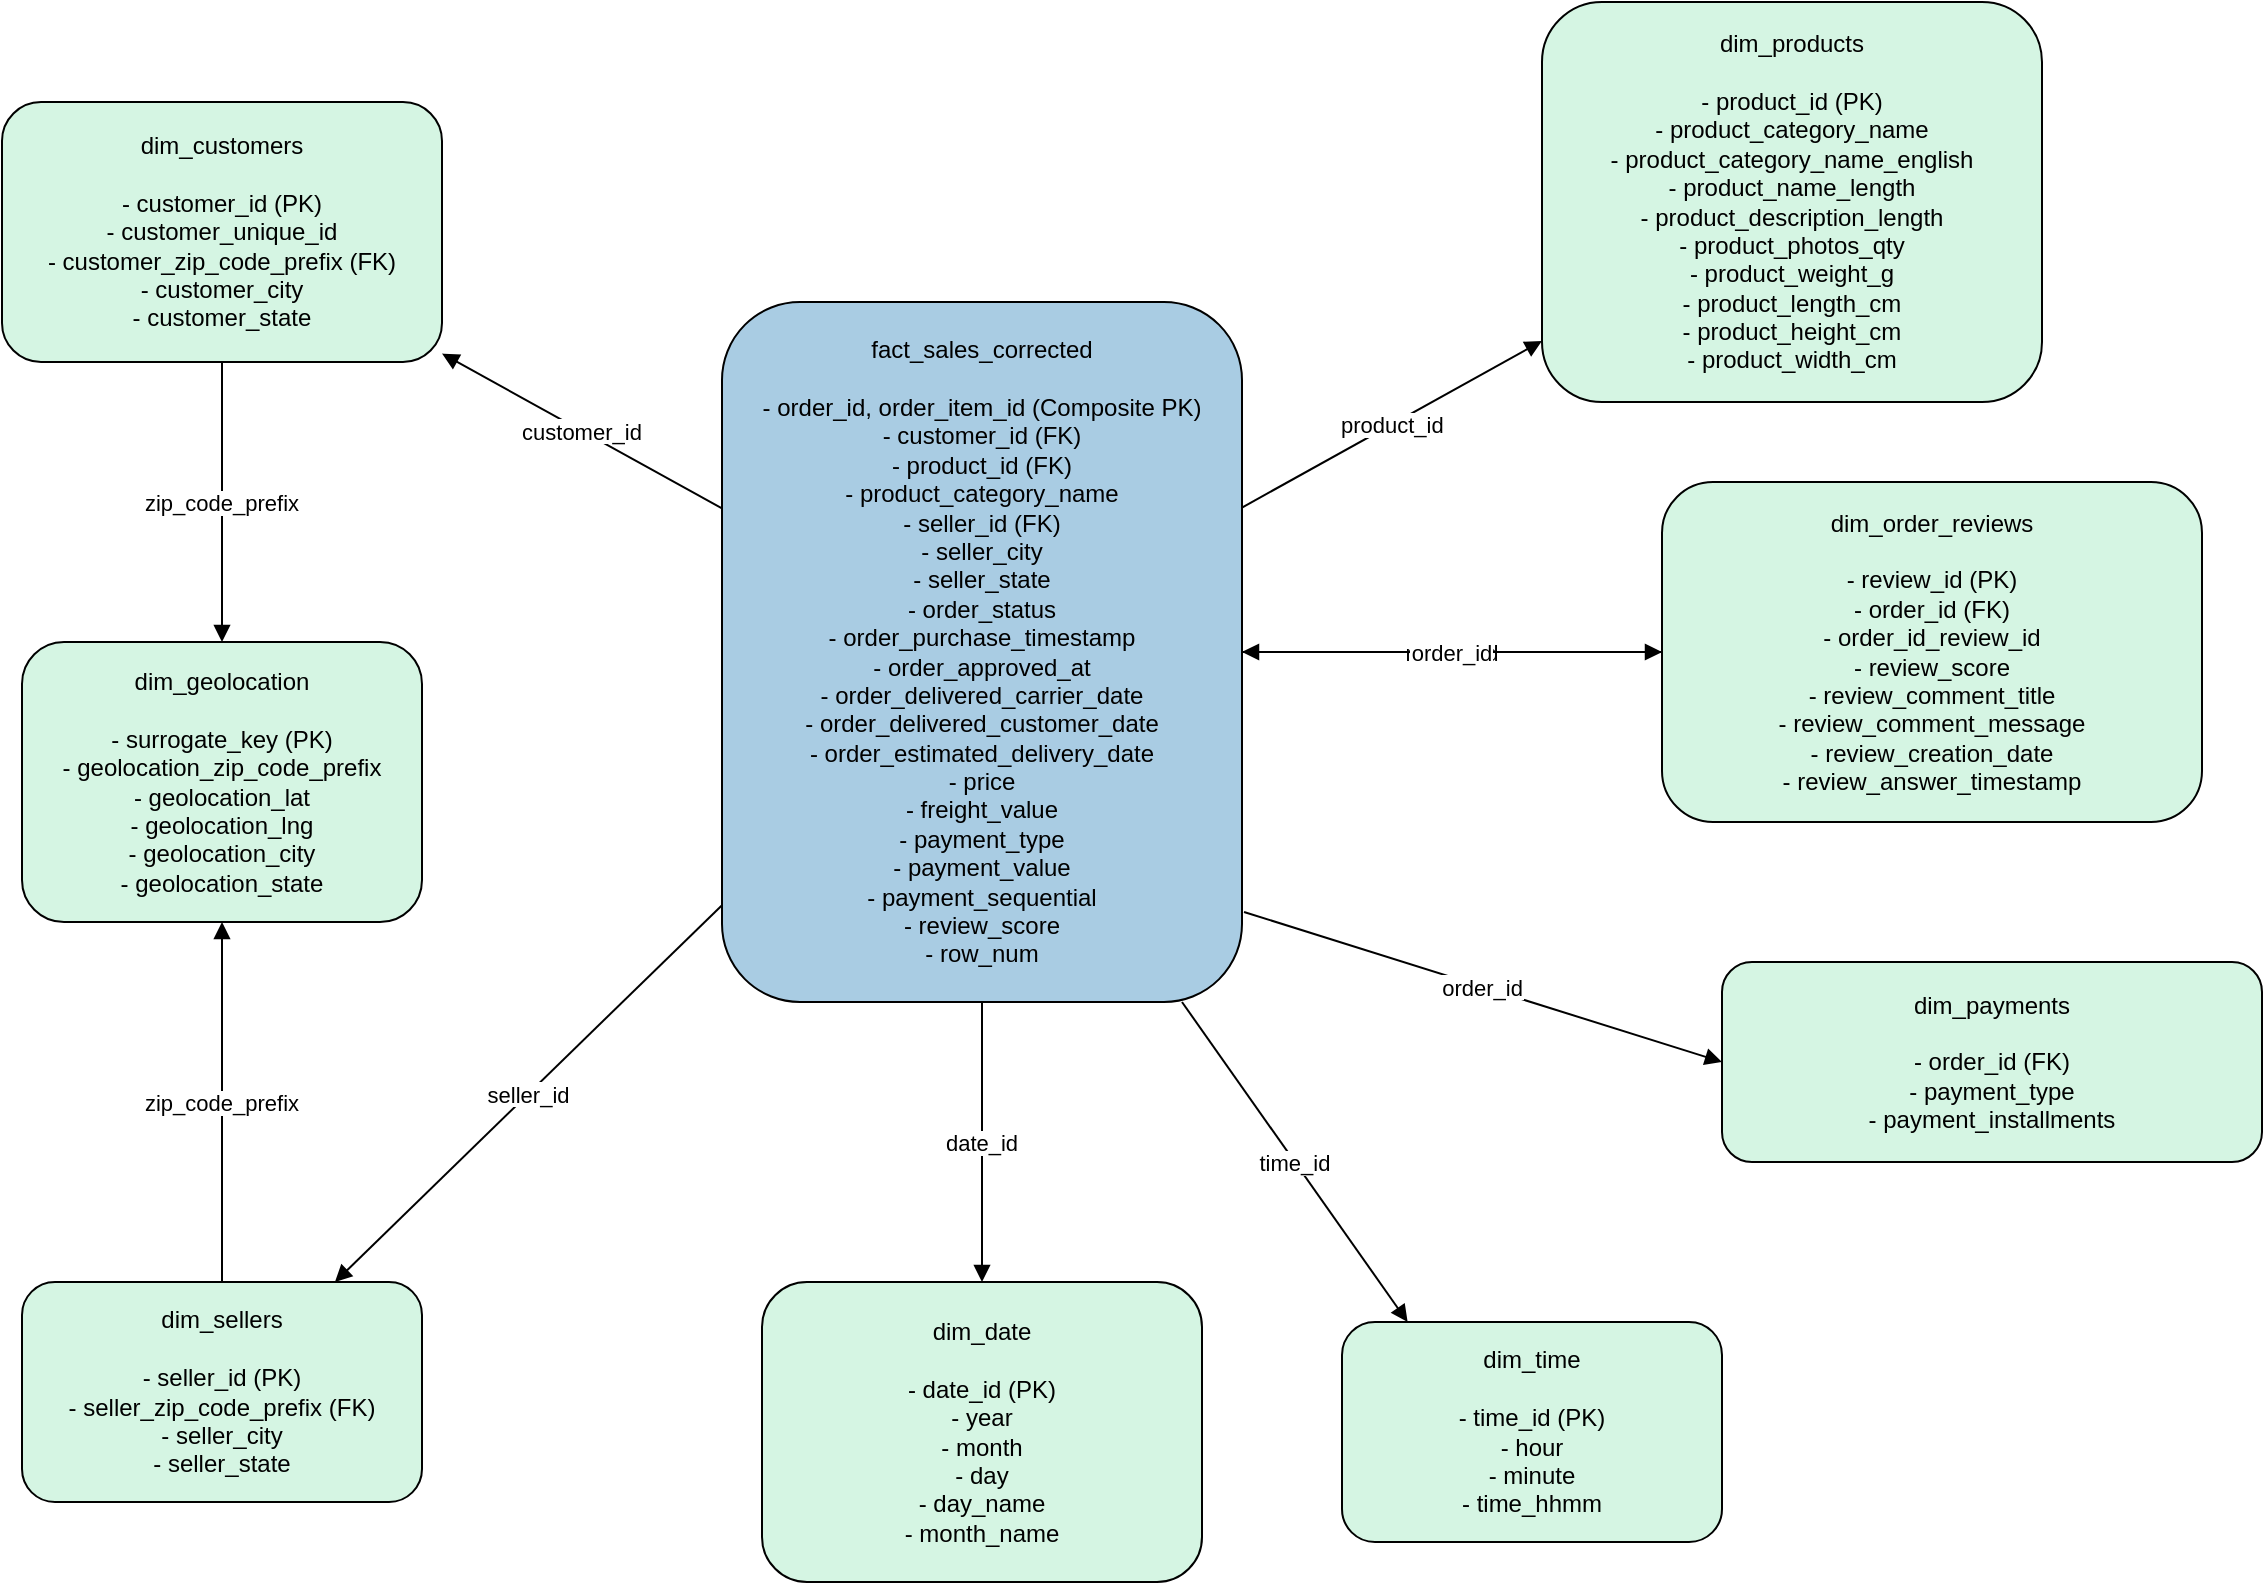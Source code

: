 <mxfile version="27.1.6">
  <diagram name="E-Commerce Star Schema" id="0">
    <mxGraphModel dx="1500" dy="561" grid="1" gridSize="10" guides="1" tooltips="1" connect="1" arrows="1" fold="1" page="1" pageScale="1" pageWidth="827" pageHeight="1169" math="0" shadow="0">
      <root>
        <mxCell id="0" />
        <mxCell id="1" parent="0" />
        <mxCell id="2" value="fact_sales_corrected&#xa;&#xa;- order_id, order_item_id (Composite PK)&#xa;- customer_id (FK)&#xa;- product_id (FK)&#xa;- product_category_name&#xa;- seller_id (FK)&#xa;- seller_city&#xa;- seller_state&#xa;- order_status&#xa;- order_purchase_timestamp&#xa;- order_approved_at&#xa;- order_delivered_carrier_date&#xa;- order_delivered_customer_date&#xa;- order_estimated_delivery_date&#xa;- price&#xa;- freight_value&#xa;- payment_type&#xa;- payment_value&#xa;- payment_sequential&#xa;- review_score&#xa;- row_num" style="rounded=1;whiteSpace=wrap;fillColor=#A9CCE3;fontSize=12;" parent="1" vertex="1">
          <mxGeometry x="400" y="190" width="260" height="350" as="geometry" />
        </mxCell>
        <mxCell id="3" value="dim_customers&#xa;&#xa;- customer_id (PK)&#xa;- customer_unique_id&#xa;- customer_zip_code_prefix (FK)&#xa;- customer_city&#xa;- customer_state" style="rounded=1;whiteSpace=wrap;fillColor=#D5F5E3;fontSize=12;" parent="1" vertex="1">
          <mxGeometry x="40" y="90" width="220" height="130" as="geometry" />
        </mxCell>
        <mxCell id="4" value="dim_products&#xa;&#xa;- product_id (PK)&#xa;- product_category_name&#xa;- product_category_name_english&#xa;- product_name_length&#xa;- product_description_length&#xa;- product_photos_qty&#xa;- product_weight_g&#xa;- product_length_cm&#xa;- product_height_cm&#xa;- product_width_cm" style="rounded=1;whiteSpace=wrap;fillColor=#D5F5E3;fontSize=12;" parent="1" vertex="1">
          <mxGeometry x="810" y="40" width="250" height="200" as="geometry" />
        </mxCell>
        <mxCell id="5" value="dim_sellers&#xa;&#xa;- seller_id (PK)&#xa;- seller_zip_code_prefix (FK)&#xa;- seller_city&#xa;- seller_state" style="rounded=1;whiteSpace=wrap;fillColor=#D5F5E3;fontSize=12;" parent="1" vertex="1">
          <mxGeometry x="50" y="680" width="200" height="110" as="geometry" />
        </mxCell>
        <mxCell id="6" value="dim_date&#xa;&#xa;- date_id (PK)&#xa;- year&#xa;- month&#xa;- day&#xa;- day_name&#xa;- month_name" style="rounded=1;whiteSpace=wrap;fillColor=#D5F5E3;fontSize=12;" parent="1" vertex="1">
          <mxGeometry x="420" y="680" width="220" height="150" as="geometry" />
        </mxCell>
        <mxCell id="7" value="dim_time&#xa;&#xa;- time_id (PK)&#xa;- hour&#xa;- minute&#xa;- time_hhmm" style="rounded=1;whiteSpace=wrap;fillColor=#D5F5E3;fontSize=12;" parent="1" vertex="1">
          <mxGeometry x="710" y="700" width="190" height="110" as="geometry" />
        </mxCell>
        <mxCell id="8" value="dim_geolocation&#xa;&#xa;- surrogate_key (PK)&#xa;- geolocation_zip_code_prefix&#xa;- geolocation_lat&#xa;- geolocation_lng&#xa;- geolocation_city&#xa;- geolocation_state" style="rounded=1;whiteSpace=wrap;fillColor=#D5F5E3;fontSize=12;" parent="1" vertex="1">
          <mxGeometry x="50" y="360" width="200" height="140" as="geometry" />
        </mxCell>
        <mxCell id="9" value="dim_order_reviews&#xa;&#xa;- review_id (PK)&#xa;- order_id (FK)&#xa;- order_id_review_id&#xa;- review_score&#xa;- review_comment_title&#xa;- review_comment_message&#xa;- review_creation_date&#xa;- review_answer_timestamp" style="rounded=1;whiteSpace=wrap;fillColor=#D5F5E3;fontSize=12;" parent="1" vertex="1">
          <mxGeometry x="870" y="280" width="270" height="170" as="geometry" />
        </mxCell>
        <mxCell id="10" value="customer_id" style="endArrow=block;" parent="1" source="2" target="3" edge="1">
          <mxGeometry relative="1" as="geometry" />
        </mxCell>
        <mxCell id="11" value="product_id" style="endArrow=block;" parent="1" source="2" target="4" edge="1">
          <mxGeometry relative="1" as="geometry" />
        </mxCell>
        <mxCell id="12" value="seller_id" style="endArrow=block;" parent="1" source="2" target="5" edge="1">
          <mxGeometry relative="1" as="geometry" />
        </mxCell>
        <mxCell id="13" value="date_id" style="endArrow=block;" parent="1" source="2" target="6" edge="1">
          <mxGeometry relative="1" as="geometry" />
        </mxCell>
        <mxCell id="14" value="time_id" style="endArrow=block;" parent="1" edge="1">
          <mxGeometry relative="1" as="geometry">
            <mxPoint x="629.997" y="540" as="sourcePoint" />
            <mxPoint x="742.818" y="700" as="targetPoint" />
          </mxGeometry>
        </mxCell>
        <mxCell id="15" value="review_id" style="endArrow=block;" parent="1" source="2" target="9" edge="1">
          <mxGeometry relative="1" as="geometry" />
        </mxCell>
        <mxCell id="16" value="zip_code_prefix" style="endArrow=block;" parent="1" source="3" target="8" edge="1">
          <mxGeometry relative="1" as="geometry" />
        </mxCell>
        <mxCell id="17" value="zip_code_prefix" style="endArrow=block;" parent="1" source="5" target="8" edge="1">
          <mxGeometry relative="1" as="geometry" />
        </mxCell>
        <mxCell id="18" value="order_id" style="endArrow=block;" parent="1" source="9" target="2" edge="1">
          <mxGeometry relative="1" as="geometry" />
        </mxCell>
        <mxCell id="OxSXXOki-j3TAp3wbUQ8-18" value="dim_payments&#xa;&#xa;- order_id (FK)&#xa;- payment_type&#xa;- payment_installments" style="rounded=1;whiteSpace=wrap;fillColor=#D5F5E3;fontSize=12;" parent="1" vertex="1">
          <mxGeometry x="900" y="520" width="270" height="100" as="geometry" />
        </mxCell>
        <mxCell id="OxSXXOki-j3TAp3wbUQ8-19" value="order_id" style="endArrow=block;entryX=0;entryY=0.5;entryDx=0;entryDy=0;" parent="1" target="OxSXXOki-j3TAp3wbUQ8-18" edge="1">
          <mxGeometry relative="1" as="geometry">
            <mxPoint x="661" y="495" as="sourcePoint" />
            <mxPoint x="871" y="635" as="targetPoint" />
          </mxGeometry>
        </mxCell>
      </root>
    </mxGraphModel>
  </diagram>
</mxfile>
